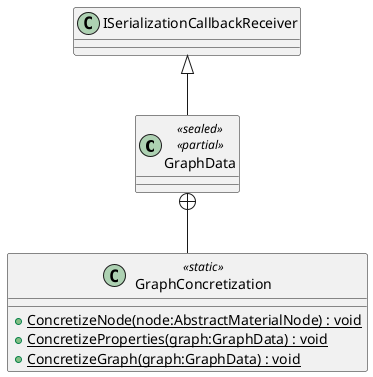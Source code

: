 @startuml
class GraphData <<sealed>> <<partial>> {
}
class GraphConcretization <<static>> {
    + {static} ConcretizeNode(node:AbstractMaterialNode) : void
    + {static} ConcretizeProperties(graph:GraphData) : void
    + {static} ConcretizeGraph(graph:GraphData) : void
}
ISerializationCallbackReceiver <|-- GraphData
GraphData +-- GraphConcretization
@enduml

